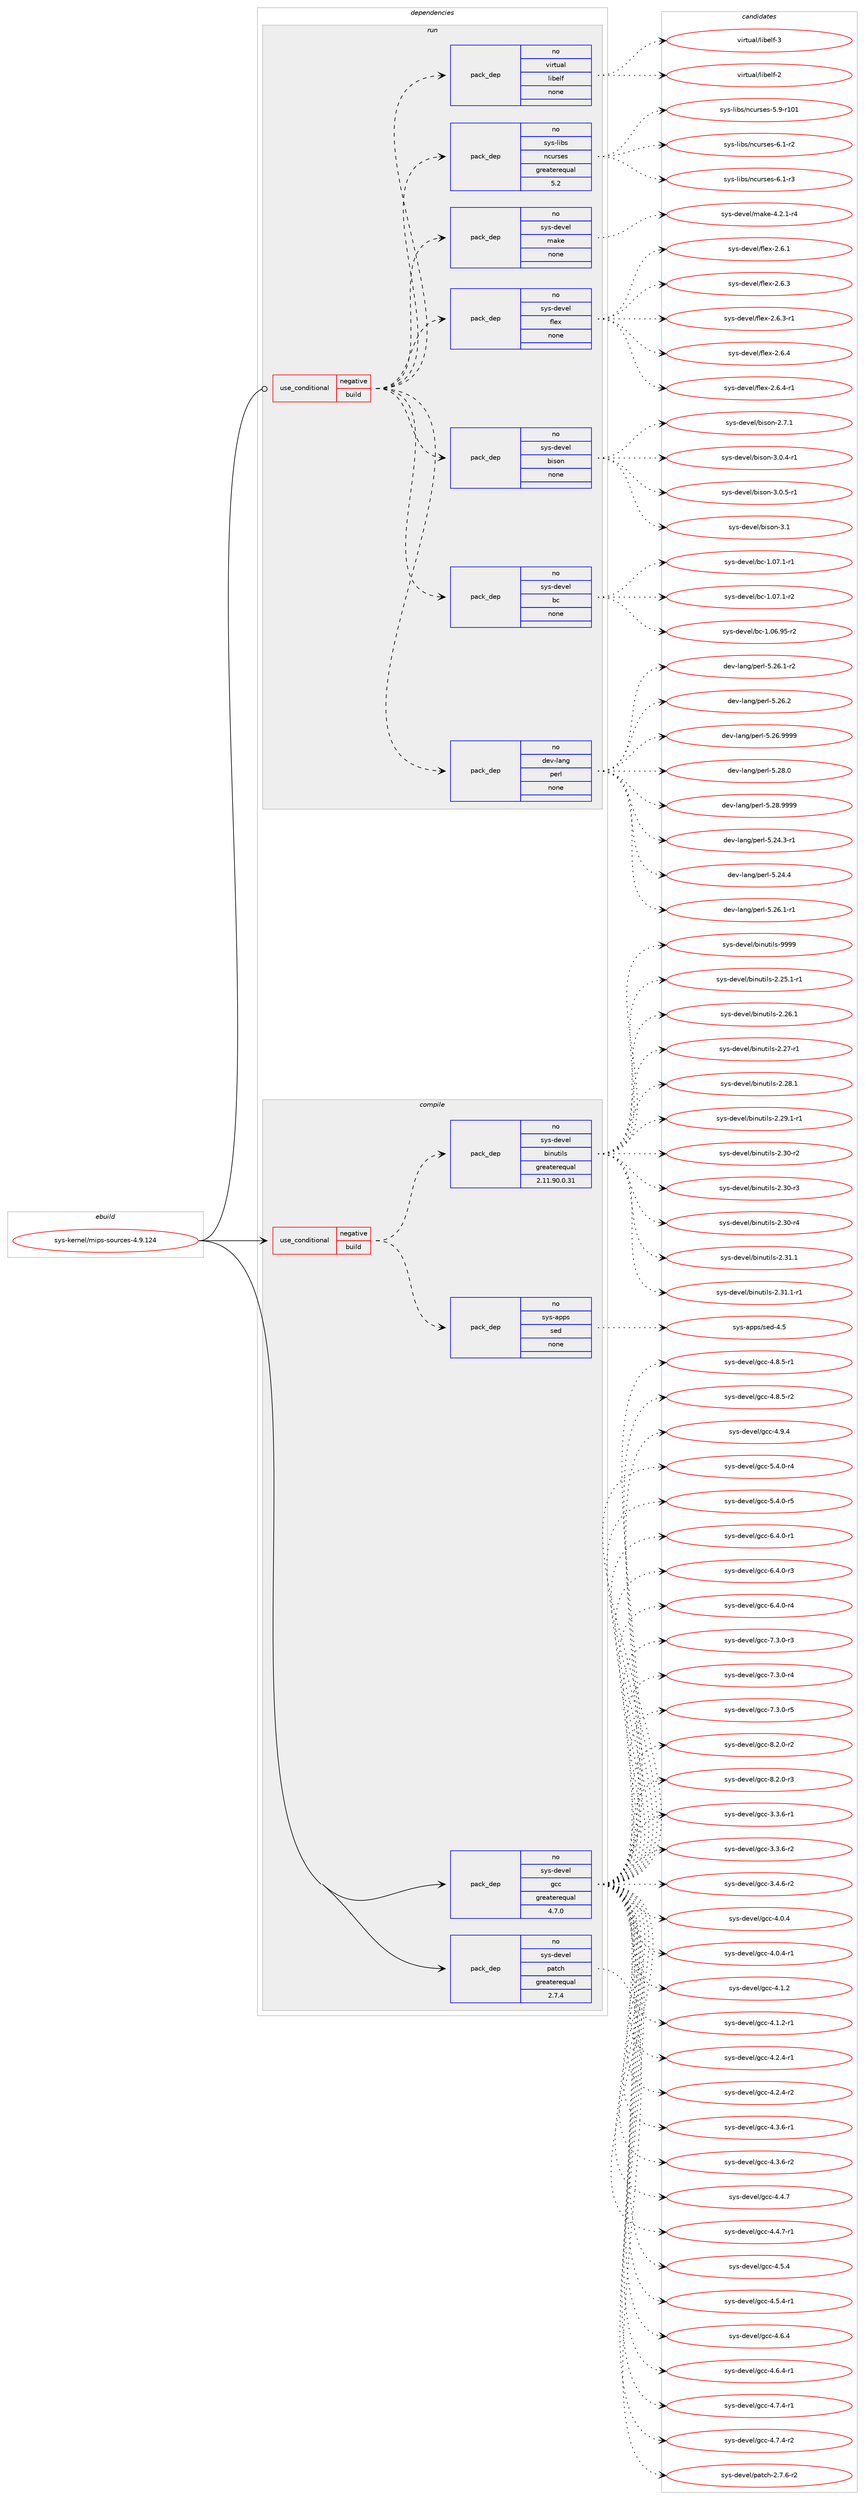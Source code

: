 digraph prolog {

# *************
# Graph options
# *************

newrank=true;
concentrate=true;
compound=true;
graph [rankdir=LR,fontname=Helvetica,fontsize=10,ranksep=1.5];#, ranksep=2.5, nodesep=0.2];
edge  [arrowhead=vee];
node  [fontname=Helvetica,fontsize=10];

# **********
# The ebuild
# **********

subgraph cluster_leftcol {
color=gray;
rank=same;
label=<<i>ebuild</i>>;
id [label="sys-kernel/mips-sources-4.9.124", color=red, width=4, href="../sys-kernel/mips-sources-4.9.124.svg"];
}

# ****************
# The dependencies
# ****************

subgraph cluster_midcol {
color=gray;
label=<<i>dependencies</i>>;
subgraph cluster_compile {
fillcolor="#eeeeee";
style=filled;
label=<<i>compile</i>>;
subgraph cond2271 {
dependency11186 [label=<<TABLE BORDER="0" CELLBORDER="1" CELLSPACING="0" CELLPADDING="4"><TR><TD ROWSPAN="3" CELLPADDING="10">use_conditional</TD></TR><TR><TD>negative</TD></TR><TR><TD>build</TD></TR></TABLE>>, shape=none, color=red];
subgraph pack8691 {
dependency11187 [label=<<TABLE BORDER="0" CELLBORDER="1" CELLSPACING="0" CELLPADDING="4" WIDTH="220"><TR><TD ROWSPAN="6" CELLPADDING="30">pack_dep</TD></TR><TR><TD WIDTH="110">no</TD></TR><TR><TD>sys-apps</TD></TR><TR><TD>sed</TD></TR><TR><TD>none</TD></TR><TR><TD></TD></TR></TABLE>>, shape=none, color=blue];
}
dependency11186:e -> dependency11187:w [weight=20,style="dashed",arrowhead="vee"];
subgraph pack8692 {
dependency11188 [label=<<TABLE BORDER="0" CELLBORDER="1" CELLSPACING="0" CELLPADDING="4" WIDTH="220"><TR><TD ROWSPAN="6" CELLPADDING="30">pack_dep</TD></TR><TR><TD WIDTH="110">no</TD></TR><TR><TD>sys-devel</TD></TR><TR><TD>binutils</TD></TR><TR><TD>greaterequal</TD></TR><TR><TD>2.11.90.0.31</TD></TR></TABLE>>, shape=none, color=blue];
}
dependency11186:e -> dependency11188:w [weight=20,style="dashed",arrowhead="vee"];
}
id:e -> dependency11186:w [weight=20,style="solid",arrowhead="vee"];
subgraph pack8693 {
dependency11189 [label=<<TABLE BORDER="0" CELLBORDER="1" CELLSPACING="0" CELLPADDING="4" WIDTH="220"><TR><TD ROWSPAN="6" CELLPADDING="30">pack_dep</TD></TR><TR><TD WIDTH="110">no</TD></TR><TR><TD>sys-devel</TD></TR><TR><TD>gcc</TD></TR><TR><TD>greaterequal</TD></TR><TR><TD>4.7.0</TD></TR></TABLE>>, shape=none, color=blue];
}
id:e -> dependency11189:w [weight=20,style="solid",arrowhead="vee"];
subgraph pack8694 {
dependency11190 [label=<<TABLE BORDER="0" CELLBORDER="1" CELLSPACING="0" CELLPADDING="4" WIDTH="220"><TR><TD ROWSPAN="6" CELLPADDING="30">pack_dep</TD></TR><TR><TD WIDTH="110">no</TD></TR><TR><TD>sys-devel</TD></TR><TR><TD>patch</TD></TR><TR><TD>greaterequal</TD></TR><TR><TD>2.7.4</TD></TR></TABLE>>, shape=none, color=blue];
}
id:e -> dependency11190:w [weight=20,style="solid",arrowhead="vee"];
}
subgraph cluster_compileandrun {
fillcolor="#eeeeee";
style=filled;
label=<<i>compile and run</i>>;
}
subgraph cluster_run {
fillcolor="#eeeeee";
style=filled;
label=<<i>run</i>>;
subgraph cond2272 {
dependency11191 [label=<<TABLE BORDER="0" CELLBORDER="1" CELLSPACING="0" CELLPADDING="4"><TR><TD ROWSPAN="3" CELLPADDING="10">use_conditional</TD></TR><TR><TD>negative</TD></TR><TR><TD>build</TD></TR></TABLE>>, shape=none, color=red];
subgraph pack8695 {
dependency11192 [label=<<TABLE BORDER="0" CELLBORDER="1" CELLSPACING="0" CELLPADDING="4" WIDTH="220"><TR><TD ROWSPAN="6" CELLPADDING="30">pack_dep</TD></TR><TR><TD WIDTH="110">no</TD></TR><TR><TD>dev-lang</TD></TR><TR><TD>perl</TD></TR><TR><TD>none</TD></TR><TR><TD></TD></TR></TABLE>>, shape=none, color=blue];
}
dependency11191:e -> dependency11192:w [weight=20,style="dashed",arrowhead="vee"];
subgraph pack8696 {
dependency11193 [label=<<TABLE BORDER="0" CELLBORDER="1" CELLSPACING="0" CELLPADDING="4" WIDTH="220"><TR><TD ROWSPAN="6" CELLPADDING="30">pack_dep</TD></TR><TR><TD WIDTH="110">no</TD></TR><TR><TD>sys-devel</TD></TR><TR><TD>bc</TD></TR><TR><TD>none</TD></TR><TR><TD></TD></TR></TABLE>>, shape=none, color=blue];
}
dependency11191:e -> dependency11193:w [weight=20,style="dashed",arrowhead="vee"];
subgraph pack8697 {
dependency11194 [label=<<TABLE BORDER="0" CELLBORDER="1" CELLSPACING="0" CELLPADDING="4" WIDTH="220"><TR><TD ROWSPAN="6" CELLPADDING="30">pack_dep</TD></TR><TR><TD WIDTH="110">no</TD></TR><TR><TD>sys-devel</TD></TR><TR><TD>bison</TD></TR><TR><TD>none</TD></TR><TR><TD></TD></TR></TABLE>>, shape=none, color=blue];
}
dependency11191:e -> dependency11194:w [weight=20,style="dashed",arrowhead="vee"];
subgraph pack8698 {
dependency11195 [label=<<TABLE BORDER="0" CELLBORDER="1" CELLSPACING="0" CELLPADDING="4" WIDTH="220"><TR><TD ROWSPAN="6" CELLPADDING="30">pack_dep</TD></TR><TR><TD WIDTH="110">no</TD></TR><TR><TD>sys-devel</TD></TR><TR><TD>flex</TD></TR><TR><TD>none</TD></TR><TR><TD></TD></TR></TABLE>>, shape=none, color=blue];
}
dependency11191:e -> dependency11195:w [weight=20,style="dashed",arrowhead="vee"];
subgraph pack8699 {
dependency11196 [label=<<TABLE BORDER="0" CELLBORDER="1" CELLSPACING="0" CELLPADDING="4" WIDTH="220"><TR><TD ROWSPAN="6" CELLPADDING="30">pack_dep</TD></TR><TR><TD WIDTH="110">no</TD></TR><TR><TD>sys-devel</TD></TR><TR><TD>make</TD></TR><TR><TD>none</TD></TR><TR><TD></TD></TR></TABLE>>, shape=none, color=blue];
}
dependency11191:e -> dependency11196:w [weight=20,style="dashed",arrowhead="vee"];
subgraph pack8700 {
dependency11197 [label=<<TABLE BORDER="0" CELLBORDER="1" CELLSPACING="0" CELLPADDING="4" WIDTH="220"><TR><TD ROWSPAN="6" CELLPADDING="30">pack_dep</TD></TR><TR><TD WIDTH="110">no</TD></TR><TR><TD>sys-libs</TD></TR><TR><TD>ncurses</TD></TR><TR><TD>greaterequal</TD></TR><TR><TD>5.2</TD></TR></TABLE>>, shape=none, color=blue];
}
dependency11191:e -> dependency11197:w [weight=20,style="dashed",arrowhead="vee"];
subgraph pack8701 {
dependency11198 [label=<<TABLE BORDER="0" CELLBORDER="1" CELLSPACING="0" CELLPADDING="4" WIDTH="220"><TR><TD ROWSPAN="6" CELLPADDING="30">pack_dep</TD></TR><TR><TD WIDTH="110">no</TD></TR><TR><TD>virtual</TD></TR><TR><TD>libelf</TD></TR><TR><TD>none</TD></TR><TR><TD></TD></TR></TABLE>>, shape=none, color=blue];
}
dependency11191:e -> dependency11198:w [weight=20,style="dashed",arrowhead="vee"];
}
id:e -> dependency11191:w [weight=20,style="solid",arrowhead="odot"];
}
}

# **************
# The candidates
# **************

subgraph cluster_choices {
rank=same;
color=gray;
label=<<i>candidates</i>>;

subgraph choice8691 {
color=black;
nodesep=1;
choice11512111545971121121154711510110045524653 [label="sys-apps/sed-4.5", color=red, width=4,href="../sys-apps/sed-4.5.svg"];
dependency11187:e -> choice11512111545971121121154711510110045524653:w [style=dotted,weight="100"];
}
subgraph choice8692 {
color=black;
nodesep=1;
choice115121115451001011181011084798105110117116105108115455046505346494511449 [label="sys-devel/binutils-2.25.1-r1", color=red, width=4,href="../sys-devel/binutils-2.25.1-r1.svg"];
choice11512111545100101118101108479810511011711610510811545504650544649 [label="sys-devel/binutils-2.26.1", color=red, width=4,href="../sys-devel/binutils-2.26.1.svg"];
choice11512111545100101118101108479810511011711610510811545504650554511449 [label="sys-devel/binutils-2.27-r1", color=red, width=4,href="../sys-devel/binutils-2.27-r1.svg"];
choice11512111545100101118101108479810511011711610510811545504650564649 [label="sys-devel/binutils-2.28.1", color=red, width=4,href="../sys-devel/binutils-2.28.1.svg"];
choice115121115451001011181011084798105110117116105108115455046505746494511449 [label="sys-devel/binutils-2.29.1-r1", color=red, width=4,href="../sys-devel/binutils-2.29.1-r1.svg"];
choice11512111545100101118101108479810511011711610510811545504651484511450 [label="sys-devel/binutils-2.30-r2", color=red, width=4,href="../sys-devel/binutils-2.30-r2.svg"];
choice11512111545100101118101108479810511011711610510811545504651484511451 [label="sys-devel/binutils-2.30-r3", color=red, width=4,href="../sys-devel/binutils-2.30-r3.svg"];
choice11512111545100101118101108479810511011711610510811545504651484511452 [label="sys-devel/binutils-2.30-r4", color=red, width=4,href="../sys-devel/binutils-2.30-r4.svg"];
choice11512111545100101118101108479810511011711610510811545504651494649 [label="sys-devel/binutils-2.31.1", color=red, width=4,href="../sys-devel/binutils-2.31.1.svg"];
choice115121115451001011181011084798105110117116105108115455046514946494511449 [label="sys-devel/binutils-2.31.1-r1", color=red, width=4,href="../sys-devel/binutils-2.31.1-r1.svg"];
choice1151211154510010111810110847981051101171161051081154557575757 [label="sys-devel/binutils-9999", color=red, width=4,href="../sys-devel/binutils-9999.svg"];
dependency11188:e -> choice115121115451001011181011084798105110117116105108115455046505346494511449:w [style=dotted,weight="100"];
dependency11188:e -> choice11512111545100101118101108479810511011711610510811545504650544649:w [style=dotted,weight="100"];
dependency11188:e -> choice11512111545100101118101108479810511011711610510811545504650554511449:w [style=dotted,weight="100"];
dependency11188:e -> choice11512111545100101118101108479810511011711610510811545504650564649:w [style=dotted,weight="100"];
dependency11188:e -> choice115121115451001011181011084798105110117116105108115455046505746494511449:w [style=dotted,weight="100"];
dependency11188:e -> choice11512111545100101118101108479810511011711610510811545504651484511450:w [style=dotted,weight="100"];
dependency11188:e -> choice11512111545100101118101108479810511011711610510811545504651484511451:w [style=dotted,weight="100"];
dependency11188:e -> choice11512111545100101118101108479810511011711610510811545504651484511452:w [style=dotted,weight="100"];
dependency11188:e -> choice11512111545100101118101108479810511011711610510811545504651494649:w [style=dotted,weight="100"];
dependency11188:e -> choice115121115451001011181011084798105110117116105108115455046514946494511449:w [style=dotted,weight="100"];
dependency11188:e -> choice1151211154510010111810110847981051101171161051081154557575757:w [style=dotted,weight="100"];
}
subgraph choice8693 {
color=black;
nodesep=1;
choice115121115451001011181011084710399994551465146544511449 [label="sys-devel/gcc-3.3.6-r1", color=red, width=4,href="../sys-devel/gcc-3.3.6-r1.svg"];
choice115121115451001011181011084710399994551465146544511450 [label="sys-devel/gcc-3.3.6-r2", color=red, width=4,href="../sys-devel/gcc-3.3.6-r2.svg"];
choice115121115451001011181011084710399994551465246544511450 [label="sys-devel/gcc-3.4.6-r2", color=red, width=4,href="../sys-devel/gcc-3.4.6-r2.svg"];
choice11512111545100101118101108471039999455246484652 [label="sys-devel/gcc-4.0.4", color=red, width=4,href="../sys-devel/gcc-4.0.4.svg"];
choice115121115451001011181011084710399994552464846524511449 [label="sys-devel/gcc-4.0.4-r1", color=red, width=4,href="../sys-devel/gcc-4.0.4-r1.svg"];
choice11512111545100101118101108471039999455246494650 [label="sys-devel/gcc-4.1.2", color=red, width=4,href="../sys-devel/gcc-4.1.2.svg"];
choice115121115451001011181011084710399994552464946504511449 [label="sys-devel/gcc-4.1.2-r1", color=red, width=4,href="../sys-devel/gcc-4.1.2-r1.svg"];
choice115121115451001011181011084710399994552465046524511449 [label="sys-devel/gcc-4.2.4-r1", color=red, width=4,href="../sys-devel/gcc-4.2.4-r1.svg"];
choice115121115451001011181011084710399994552465046524511450 [label="sys-devel/gcc-4.2.4-r2", color=red, width=4,href="../sys-devel/gcc-4.2.4-r2.svg"];
choice115121115451001011181011084710399994552465146544511449 [label="sys-devel/gcc-4.3.6-r1", color=red, width=4,href="../sys-devel/gcc-4.3.6-r1.svg"];
choice115121115451001011181011084710399994552465146544511450 [label="sys-devel/gcc-4.3.6-r2", color=red, width=4,href="../sys-devel/gcc-4.3.6-r2.svg"];
choice11512111545100101118101108471039999455246524655 [label="sys-devel/gcc-4.4.7", color=red, width=4,href="../sys-devel/gcc-4.4.7.svg"];
choice115121115451001011181011084710399994552465246554511449 [label="sys-devel/gcc-4.4.7-r1", color=red, width=4,href="../sys-devel/gcc-4.4.7-r1.svg"];
choice11512111545100101118101108471039999455246534652 [label="sys-devel/gcc-4.5.4", color=red, width=4,href="../sys-devel/gcc-4.5.4.svg"];
choice115121115451001011181011084710399994552465346524511449 [label="sys-devel/gcc-4.5.4-r1", color=red, width=4,href="../sys-devel/gcc-4.5.4-r1.svg"];
choice11512111545100101118101108471039999455246544652 [label="sys-devel/gcc-4.6.4", color=red, width=4,href="../sys-devel/gcc-4.6.4.svg"];
choice115121115451001011181011084710399994552465446524511449 [label="sys-devel/gcc-4.6.4-r1", color=red, width=4,href="../sys-devel/gcc-4.6.4-r1.svg"];
choice115121115451001011181011084710399994552465546524511449 [label="sys-devel/gcc-4.7.4-r1", color=red, width=4,href="../sys-devel/gcc-4.7.4-r1.svg"];
choice115121115451001011181011084710399994552465546524511450 [label="sys-devel/gcc-4.7.4-r2", color=red, width=4,href="../sys-devel/gcc-4.7.4-r2.svg"];
choice115121115451001011181011084710399994552465646534511449 [label="sys-devel/gcc-4.8.5-r1", color=red, width=4,href="../sys-devel/gcc-4.8.5-r1.svg"];
choice115121115451001011181011084710399994552465646534511450 [label="sys-devel/gcc-4.8.5-r2", color=red, width=4,href="../sys-devel/gcc-4.8.5-r2.svg"];
choice11512111545100101118101108471039999455246574652 [label="sys-devel/gcc-4.9.4", color=red, width=4,href="../sys-devel/gcc-4.9.4.svg"];
choice115121115451001011181011084710399994553465246484511452 [label="sys-devel/gcc-5.4.0-r4", color=red, width=4,href="../sys-devel/gcc-5.4.0-r4.svg"];
choice115121115451001011181011084710399994553465246484511453 [label="sys-devel/gcc-5.4.0-r5", color=red, width=4,href="../sys-devel/gcc-5.4.0-r5.svg"];
choice115121115451001011181011084710399994554465246484511449 [label="sys-devel/gcc-6.4.0-r1", color=red, width=4,href="../sys-devel/gcc-6.4.0-r1.svg"];
choice115121115451001011181011084710399994554465246484511451 [label="sys-devel/gcc-6.4.0-r3", color=red, width=4,href="../sys-devel/gcc-6.4.0-r3.svg"];
choice115121115451001011181011084710399994554465246484511452 [label="sys-devel/gcc-6.4.0-r4", color=red, width=4,href="../sys-devel/gcc-6.4.0-r4.svg"];
choice115121115451001011181011084710399994555465146484511451 [label="sys-devel/gcc-7.3.0-r3", color=red, width=4,href="../sys-devel/gcc-7.3.0-r3.svg"];
choice115121115451001011181011084710399994555465146484511452 [label="sys-devel/gcc-7.3.0-r4", color=red, width=4,href="../sys-devel/gcc-7.3.0-r4.svg"];
choice115121115451001011181011084710399994555465146484511453 [label="sys-devel/gcc-7.3.0-r5", color=red, width=4,href="../sys-devel/gcc-7.3.0-r5.svg"];
choice115121115451001011181011084710399994556465046484511450 [label="sys-devel/gcc-8.2.0-r2", color=red, width=4,href="../sys-devel/gcc-8.2.0-r2.svg"];
choice115121115451001011181011084710399994556465046484511451 [label="sys-devel/gcc-8.2.0-r3", color=red, width=4,href="../sys-devel/gcc-8.2.0-r3.svg"];
dependency11189:e -> choice115121115451001011181011084710399994551465146544511449:w [style=dotted,weight="100"];
dependency11189:e -> choice115121115451001011181011084710399994551465146544511450:w [style=dotted,weight="100"];
dependency11189:e -> choice115121115451001011181011084710399994551465246544511450:w [style=dotted,weight="100"];
dependency11189:e -> choice11512111545100101118101108471039999455246484652:w [style=dotted,weight="100"];
dependency11189:e -> choice115121115451001011181011084710399994552464846524511449:w [style=dotted,weight="100"];
dependency11189:e -> choice11512111545100101118101108471039999455246494650:w [style=dotted,weight="100"];
dependency11189:e -> choice115121115451001011181011084710399994552464946504511449:w [style=dotted,weight="100"];
dependency11189:e -> choice115121115451001011181011084710399994552465046524511449:w [style=dotted,weight="100"];
dependency11189:e -> choice115121115451001011181011084710399994552465046524511450:w [style=dotted,weight="100"];
dependency11189:e -> choice115121115451001011181011084710399994552465146544511449:w [style=dotted,weight="100"];
dependency11189:e -> choice115121115451001011181011084710399994552465146544511450:w [style=dotted,weight="100"];
dependency11189:e -> choice11512111545100101118101108471039999455246524655:w [style=dotted,weight="100"];
dependency11189:e -> choice115121115451001011181011084710399994552465246554511449:w [style=dotted,weight="100"];
dependency11189:e -> choice11512111545100101118101108471039999455246534652:w [style=dotted,weight="100"];
dependency11189:e -> choice115121115451001011181011084710399994552465346524511449:w [style=dotted,weight="100"];
dependency11189:e -> choice11512111545100101118101108471039999455246544652:w [style=dotted,weight="100"];
dependency11189:e -> choice115121115451001011181011084710399994552465446524511449:w [style=dotted,weight="100"];
dependency11189:e -> choice115121115451001011181011084710399994552465546524511449:w [style=dotted,weight="100"];
dependency11189:e -> choice115121115451001011181011084710399994552465546524511450:w [style=dotted,weight="100"];
dependency11189:e -> choice115121115451001011181011084710399994552465646534511449:w [style=dotted,weight="100"];
dependency11189:e -> choice115121115451001011181011084710399994552465646534511450:w [style=dotted,weight="100"];
dependency11189:e -> choice11512111545100101118101108471039999455246574652:w [style=dotted,weight="100"];
dependency11189:e -> choice115121115451001011181011084710399994553465246484511452:w [style=dotted,weight="100"];
dependency11189:e -> choice115121115451001011181011084710399994553465246484511453:w [style=dotted,weight="100"];
dependency11189:e -> choice115121115451001011181011084710399994554465246484511449:w [style=dotted,weight="100"];
dependency11189:e -> choice115121115451001011181011084710399994554465246484511451:w [style=dotted,weight="100"];
dependency11189:e -> choice115121115451001011181011084710399994554465246484511452:w [style=dotted,weight="100"];
dependency11189:e -> choice115121115451001011181011084710399994555465146484511451:w [style=dotted,weight="100"];
dependency11189:e -> choice115121115451001011181011084710399994555465146484511452:w [style=dotted,weight="100"];
dependency11189:e -> choice115121115451001011181011084710399994555465146484511453:w [style=dotted,weight="100"];
dependency11189:e -> choice115121115451001011181011084710399994556465046484511450:w [style=dotted,weight="100"];
dependency11189:e -> choice115121115451001011181011084710399994556465046484511451:w [style=dotted,weight="100"];
}
subgraph choice8694 {
color=black;
nodesep=1;
choice115121115451001011181011084711297116991044550465546544511450 [label="sys-devel/patch-2.7.6-r2", color=red, width=4,href="../sys-devel/patch-2.7.6-r2.svg"];
dependency11190:e -> choice115121115451001011181011084711297116991044550465546544511450:w [style=dotted,weight="100"];
}
subgraph choice8695 {
color=black;
nodesep=1;
choice100101118451089711010347112101114108455346505246514511449 [label="dev-lang/perl-5.24.3-r1", color=red, width=4,href="../dev-lang/perl-5.24.3-r1.svg"];
choice10010111845108971101034711210111410845534650524652 [label="dev-lang/perl-5.24.4", color=red, width=4,href="../dev-lang/perl-5.24.4.svg"];
choice100101118451089711010347112101114108455346505446494511449 [label="dev-lang/perl-5.26.1-r1", color=red, width=4,href="../dev-lang/perl-5.26.1-r1.svg"];
choice100101118451089711010347112101114108455346505446494511450 [label="dev-lang/perl-5.26.1-r2", color=red, width=4,href="../dev-lang/perl-5.26.1-r2.svg"];
choice10010111845108971101034711210111410845534650544650 [label="dev-lang/perl-5.26.2", color=red, width=4,href="../dev-lang/perl-5.26.2.svg"];
choice10010111845108971101034711210111410845534650544657575757 [label="dev-lang/perl-5.26.9999", color=red, width=4,href="../dev-lang/perl-5.26.9999.svg"];
choice10010111845108971101034711210111410845534650564648 [label="dev-lang/perl-5.28.0", color=red, width=4,href="../dev-lang/perl-5.28.0.svg"];
choice10010111845108971101034711210111410845534650564657575757 [label="dev-lang/perl-5.28.9999", color=red, width=4,href="../dev-lang/perl-5.28.9999.svg"];
dependency11192:e -> choice100101118451089711010347112101114108455346505246514511449:w [style=dotted,weight="100"];
dependency11192:e -> choice10010111845108971101034711210111410845534650524652:w [style=dotted,weight="100"];
dependency11192:e -> choice100101118451089711010347112101114108455346505446494511449:w [style=dotted,weight="100"];
dependency11192:e -> choice100101118451089711010347112101114108455346505446494511450:w [style=dotted,weight="100"];
dependency11192:e -> choice10010111845108971101034711210111410845534650544650:w [style=dotted,weight="100"];
dependency11192:e -> choice10010111845108971101034711210111410845534650544657575757:w [style=dotted,weight="100"];
dependency11192:e -> choice10010111845108971101034711210111410845534650564648:w [style=dotted,weight="100"];
dependency11192:e -> choice10010111845108971101034711210111410845534650564657575757:w [style=dotted,weight="100"];
}
subgraph choice8696 {
color=black;
nodesep=1;
choice1151211154510010111810110847989945494648544657534511450 [label="sys-devel/bc-1.06.95-r2", color=red, width=4,href="../sys-devel/bc-1.06.95-r2.svg"];
choice11512111545100101118101108479899454946485546494511449 [label="sys-devel/bc-1.07.1-r1", color=red, width=4,href="../sys-devel/bc-1.07.1-r1.svg"];
choice11512111545100101118101108479899454946485546494511450 [label="sys-devel/bc-1.07.1-r2", color=red, width=4,href="../sys-devel/bc-1.07.1-r2.svg"];
dependency11193:e -> choice1151211154510010111810110847989945494648544657534511450:w [style=dotted,weight="100"];
dependency11193:e -> choice11512111545100101118101108479899454946485546494511449:w [style=dotted,weight="100"];
dependency11193:e -> choice11512111545100101118101108479899454946485546494511450:w [style=dotted,weight="100"];
}
subgraph choice8697 {
color=black;
nodesep=1;
choice115121115451001011181011084798105115111110455046554649 [label="sys-devel/bison-2.7.1", color=red, width=4,href="../sys-devel/bison-2.7.1.svg"];
choice1151211154510010111810110847981051151111104551464846524511449 [label="sys-devel/bison-3.0.4-r1", color=red, width=4,href="../sys-devel/bison-3.0.4-r1.svg"];
choice1151211154510010111810110847981051151111104551464846534511449 [label="sys-devel/bison-3.0.5-r1", color=red, width=4,href="../sys-devel/bison-3.0.5-r1.svg"];
choice11512111545100101118101108479810511511111045514649 [label="sys-devel/bison-3.1", color=red, width=4,href="../sys-devel/bison-3.1.svg"];
dependency11194:e -> choice115121115451001011181011084798105115111110455046554649:w [style=dotted,weight="100"];
dependency11194:e -> choice1151211154510010111810110847981051151111104551464846524511449:w [style=dotted,weight="100"];
dependency11194:e -> choice1151211154510010111810110847981051151111104551464846534511449:w [style=dotted,weight="100"];
dependency11194:e -> choice11512111545100101118101108479810511511111045514649:w [style=dotted,weight="100"];
}
subgraph choice8698 {
color=black;
nodesep=1;
choice1151211154510010111810110847102108101120455046544649 [label="sys-devel/flex-2.6.1", color=red, width=4,href="../sys-devel/flex-2.6.1.svg"];
choice1151211154510010111810110847102108101120455046544651 [label="sys-devel/flex-2.6.3", color=red, width=4,href="../sys-devel/flex-2.6.3.svg"];
choice11512111545100101118101108471021081011204550465446514511449 [label="sys-devel/flex-2.6.3-r1", color=red, width=4,href="../sys-devel/flex-2.6.3-r1.svg"];
choice1151211154510010111810110847102108101120455046544652 [label="sys-devel/flex-2.6.4", color=red, width=4,href="../sys-devel/flex-2.6.4.svg"];
choice11512111545100101118101108471021081011204550465446524511449 [label="sys-devel/flex-2.6.4-r1", color=red, width=4,href="../sys-devel/flex-2.6.4-r1.svg"];
dependency11195:e -> choice1151211154510010111810110847102108101120455046544649:w [style=dotted,weight="100"];
dependency11195:e -> choice1151211154510010111810110847102108101120455046544651:w [style=dotted,weight="100"];
dependency11195:e -> choice11512111545100101118101108471021081011204550465446514511449:w [style=dotted,weight="100"];
dependency11195:e -> choice1151211154510010111810110847102108101120455046544652:w [style=dotted,weight="100"];
dependency11195:e -> choice11512111545100101118101108471021081011204550465446524511449:w [style=dotted,weight="100"];
}
subgraph choice8699 {
color=black;
nodesep=1;
choice1151211154510010111810110847109971071014552465046494511452 [label="sys-devel/make-4.2.1-r4", color=red, width=4,href="../sys-devel/make-4.2.1-r4.svg"];
dependency11196:e -> choice1151211154510010111810110847109971071014552465046494511452:w [style=dotted,weight="100"];
}
subgraph choice8700 {
color=black;
nodesep=1;
choice115121115451081059811547110991171141151011154553465745114494849 [label="sys-libs/ncurses-5.9-r101", color=red, width=4,href="../sys-libs/ncurses-5.9-r101.svg"];
choice11512111545108105981154711099117114115101115455446494511450 [label="sys-libs/ncurses-6.1-r2", color=red, width=4,href="../sys-libs/ncurses-6.1-r2.svg"];
choice11512111545108105981154711099117114115101115455446494511451 [label="sys-libs/ncurses-6.1-r3", color=red, width=4,href="../sys-libs/ncurses-6.1-r3.svg"];
dependency11197:e -> choice115121115451081059811547110991171141151011154553465745114494849:w [style=dotted,weight="100"];
dependency11197:e -> choice11512111545108105981154711099117114115101115455446494511450:w [style=dotted,weight="100"];
dependency11197:e -> choice11512111545108105981154711099117114115101115455446494511451:w [style=dotted,weight="100"];
}
subgraph choice8701 {
color=black;
nodesep=1;
choice1181051141161179710847108105981011081024550 [label="virtual/libelf-2", color=red, width=4,href="../virtual/libelf-2.svg"];
choice1181051141161179710847108105981011081024551 [label="virtual/libelf-3", color=red, width=4,href="../virtual/libelf-3.svg"];
dependency11198:e -> choice1181051141161179710847108105981011081024550:w [style=dotted,weight="100"];
dependency11198:e -> choice1181051141161179710847108105981011081024551:w [style=dotted,weight="100"];
}
}

}
